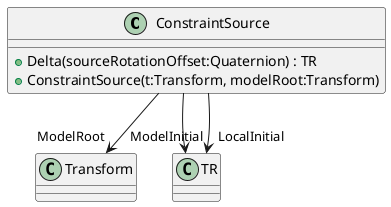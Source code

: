 @startuml
class ConstraintSource {
    + Delta(sourceRotationOffset:Quaternion) : TR
    + ConstraintSource(t:Transform, modelRoot:Transform)
}
ConstraintSource --> "ModelRoot" Transform
ConstraintSource --> "ModelInitial" TR
ConstraintSource --> "LocalInitial" TR
@enduml
